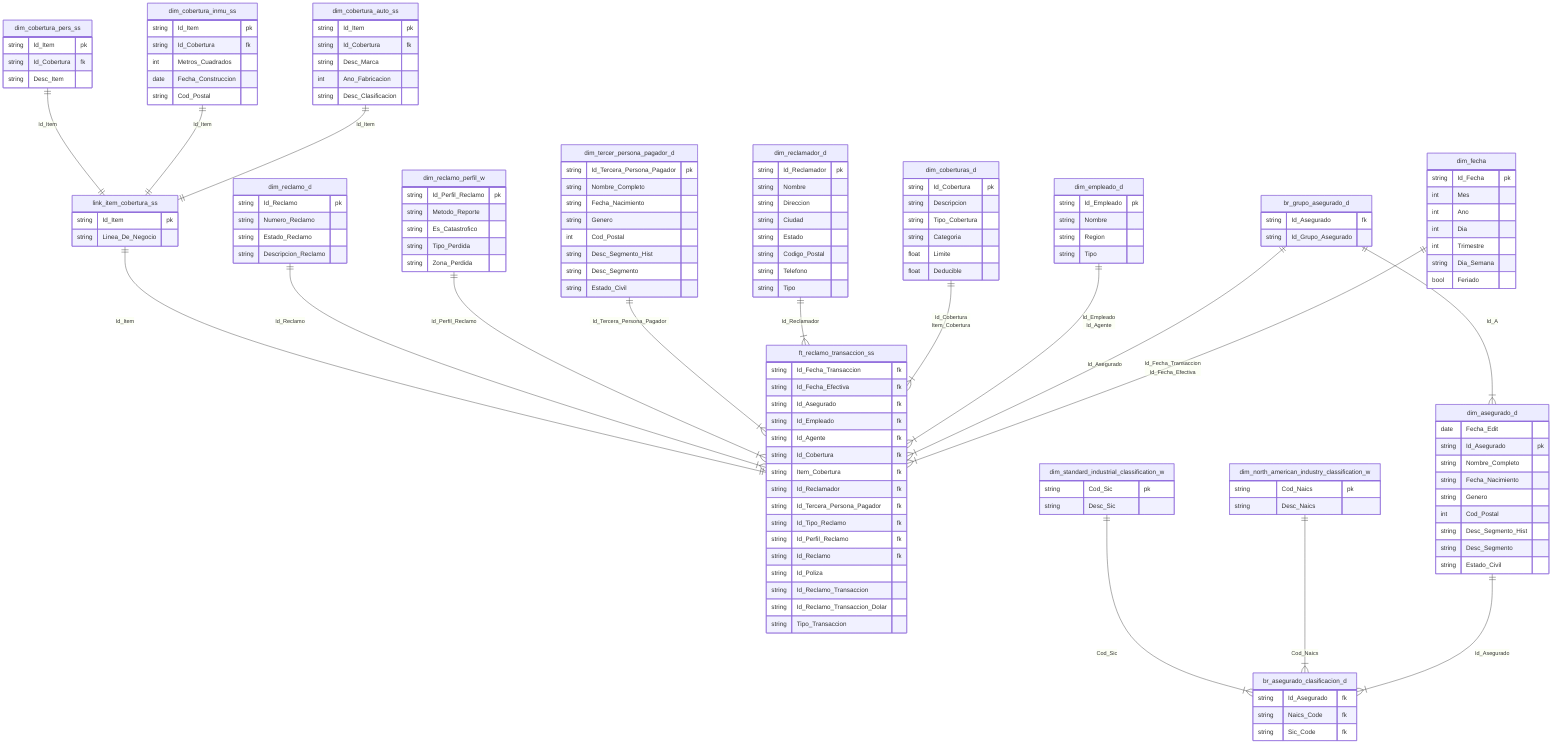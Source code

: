 erDiagram

%% Fechas
dim_fecha ||--|{ ft_reclamo_transaccion_ss: 
    "Id_Fecha_Transaccion
    Id_Fecha_Efectiva"

br_grupo_asegurado_d ||--|{ ft_reclamo_transaccion_ss: Id_Asegurado
br_grupo_asegurado_d ||--|{ dim_asegurado_d: Id_A
dim_asegurado_d ||--|{ br_asegurado_clasificacion_d: Id_Asegurado
dim_north_american_industry_classification_w ||--|{ br_asegurado_clasificacion_d: Cod_Naics
dim_standard_industrial_classification_w ||--|{ br_asegurado_clasificacion_d: Cod_Sic
dim_empleado_d ||--|{ ft_reclamo_transaccion_ss: 
    "Id_Empleado
    Id_Agente"
dim_coberturas_d ||--|{ ft_reclamo_transaccion_ss: 
    "Id_Cobertura
    Item_Cobertura"
dim_reclamador_d ||--|{ ft_reclamo_transaccion_ss: Id_Reclamador
dim_tercer_persona_pagador_d ||--|{ ft_reclamo_transaccion_ss: Id_Tercera_Persona_Pagador
%%dim_tipo_reclamo_d ||--|{ ft_reclamo_transaccion_ss: Id_Tipo_Reclamo
dim_reclamo_perfil_w ||--|{ ft_reclamo_transaccion_ss: Id_Perfil_Reclamo
dim_reclamo_d ||--|{ ft_reclamo_transaccion_ss: Id_Reclamo

%% Supertypes and subtypes
link_item_cobertura_ss ||--|| ft_reclamo_transaccion_ss: Id_Item
dim_cobertura_auto_ss ||--|| link_item_cobertura_ss: Id_Item
dim_cobertura_inmu_ss ||--|| link_item_cobertura_ss: Id_Item
dim_cobertura_pers_ss ||--|| link_item_cobertura_ss: Id_Item

%% Fact
ft_reclamo_transaccion_ss {
    string Id_Fecha_Transaccion fk
    string Id_Fecha_Efectiva fk
    string Id_Asegurado fk
    string Id_Empleado fk
    string Id_Agente fk
    string Id_Cobertura fk
    string Item_Cobertura fk
    string Id_Reclamador fk
    string Id_Tercera_Persona_Pagador fk
    string Id_Tipo_Reclamo fk
    string Id_Perfil_Reclamo fk
    string Id_Reclamo fk
    string Id_Poliza
    string Id_Reclamo_Transaccion
    string Id_Reclamo_Transaccion_Dolar
    string Tipo_Transaccion
}

%% Dimension Role Playing
dim_fecha {
    string Id_Fecha pk
    int Mes
    int Ano
    int Dia
    int Trimestre
    string Dia_Semana
    bool Feriado
}



br_grupo_asegurado_d {
    string Id_Asegurado fk
    string Id_Grupo_Asegurado
}


dim_asegurado_d {
    date Fecha_Edit
    string Id_Asegurado pk
    string Nombre_Completo
    string Fecha_Nacimiento 
    string Genero
    int Cod_Postal
    string Desc_Segmento_Hist
    string Desc_Segmento
    string Estado_Civil
}

%% Bridge
br_asegurado_clasificacion_d {
    string Id_Asegurado fk
    string Naics_Code fk
    string Sic_Code fk
}

dim_north_american_industry_classification_w {
    string Cod_Naics pk
    string Desc_Naics
}

dim_standard_industrial_classification_w {
    string Cod_Sic pk
    string Desc_Sic
}

dim_empleado_d {
    string Id_Empleado pk
    string Nombre
    string Region
    string Tipo
    %% Agente o no agente
}


dim_reclamo_perfil_w {
    string Id_Perfil_Reclamo pk
    string Metodo_Reporte
    string Es_Catastrofico
    string Tipo_Perdida
    string Zona_Perdida
}


dim_tercer_persona_pagador_d {
    string Id_Tercera_Persona_Pagador pk
    string Nombre_Completo
    string Fecha_Nacimiento 
    string Genero
    int Cod_Postal
    string Desc_Segmento_Hist
    string Desc_Segmento
    string Estado_Civil
}

dim_reclamador_d {
    string Id_Reclamador pk
    string Nombre
    string Direccion
    string Ciudad
    string Estado
    string Codigo_Postal
    string Telefono
    string Tipo
}



dim_reclamo_d{
    string Id_Reclamo pk
    string Numero_Reclamo
    string Estado_Reclamo  
    string Descripcion_Reclamo
}



%% SUPERTYPES AND SUBTYPES

%% SUPERTYPE
link_item_cobertura_ss {
    string Id_Item pk
    string Linea_De_Negocio
}

%% SUBTYPE
dim_cobertura_auto_ss {
    string Id_Item pk
    string Id_Cobertura fk
    string Desc_Marca
    int Ano_Fabricacion
    string Desc_Clasificacion
}

%% SUBTYPE
dim_cobertura_inmu_ss {
    string Id_Item pk
    string Id_Cobertura fk
    int Metros_Cuadrados
    date Fecha_Construccion
    string Cod_Postal
}

%% SUBTYPE
dim_cobertura_pers_ss {
    string Id_Item pk
    string Id_Cobertura fk
    string Desc_Item
}



%% Coverages descriptiva
dim_coberturas_d {
    string Id_Cobertura pk
    string Descripcion
    string Tipo_Cobertura
    string Categoria
    float Limite
    float Deducible
}